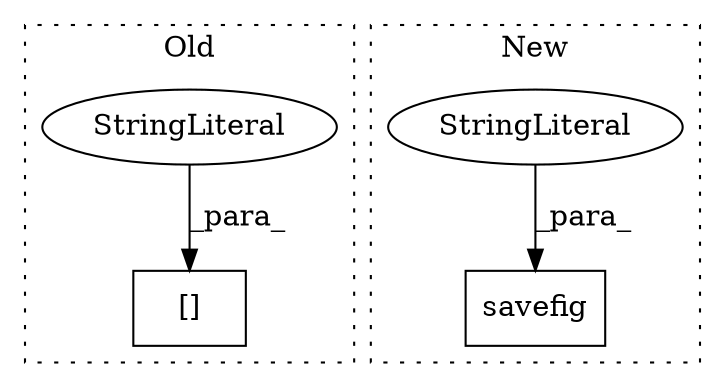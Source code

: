 digraph G {
subgraph cluster0 {
1 [label="[]" a="2" s="4182,4214" l="14,1" shape="box"];
4 [label="StringLiteral" a="45" s="4196" l="18" shape="ellipse"];
label = "Old";
style="dotted";
}
subgraph cluster1 {
2 [label="savefig" a="32" s="4165,4195" l="8,1" shape="box"];
3 [label="StringLiteral" a="45" s="4184" l="7" shape="ellipse"];
label = "New";
style="dotted";
}
3 -> 2 [label="_para_"];
4 -> 1 [label="_para_"];
}